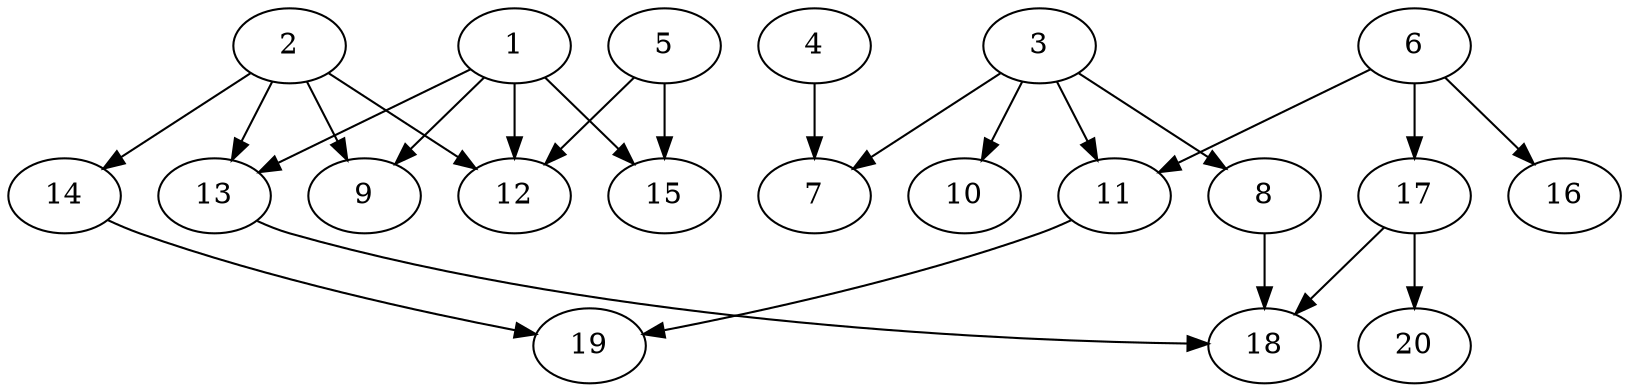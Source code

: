 // DAG automatically generated by daggen at Sat Jul 27 15:38:39 2019
// ./daggen --dot -n 20 --ccr 0.4 --fat 0.7 --regular 0.5 --density 0.4 --mindata 5242880 --maxdata 52428800 
digraph G {
  1 [size="115504640", alpha="0.04", expect_size="46201856"] 
  1 -> 9 [size ="46201856"]
  1 -> 12 [size ="46201856"]
  1 -> 13 [size ="46201856"]
  1 -> 15 [size ="46201856"]
  2 [size="84456960", alpha="0.05", expect_size="33782784"] 
  2 -> 9 [size ="33782784"]
  2 -> 12 [size ="33782784"]
  2 -> 13 [size ="33782784"]
  2 -> 14 [size ="33782784"]
  3 [size="35719680", alpha="0.11", expect_size="14287872"] 
  3 -> 7 [size ="14287872"]
  3 -> 8 [size ="14287872"]
  3 -> 10 [size ="14287872"]
  3 -> 11 [size ="14287872"]
  4 [size="72998400", alpha="0.19", expect_size="29199360"] 
  4 -> 7 [size ="29199360"]
  5 [size="109952000", alpha="0.15", expect_size="43980800"] 
  5 -> 12 [size ="43980800"]
  5 -> 15 [size ="43980800"]
  6 [size="90844160", alpha="0.05", expect_size="36337664"] 
  6 -> 11 [size ="36337664"]
  6 -> 16 [size ="36337664"]
  6 -> 17 [size ="36337664"]
  7 [size="59555840", alpha="0.06", expect_size="23822336"] 
  8 [size="42304000", alpha="0.01", expect_size="16921600"] 
  8 -> 18 [size ="16921600"]
  9 [size="125135360", alpha="0.13", expect_size="50054144"] 
  10 [size="26698240", alpha="0.12", expect_size="10679296"] 
  11 [size="121374720", alpha="0.18", expect_size="48549888"] 
  11 -> 19 [size ="48549888"]
  12 [size="24721920", alpha="0.01", expect_size="9888768"] 
  13 [size="54650880", alpha="0.00", expect_size="21860352"] 
  13 -> 18 [size ="21860352"]
  14 [size="119249920", alpha="0.02", expect_size="47699968"] 
  14 -> 19 [size ="47699968"]
  15 [size="115289600", alpha="0.09", expect_size="46115840"] 
  16 [size="87078400", alpha="0.17", expect_size="34831360"] 
  17 [size="115837440", alpha="0.16", expect_size="46334976"] 
  17 -> 18 [size ="46334976"]
  17 -> 20 [size ="46334976"]
  18 [size="34007040", alpha="0.10", expect_size="13602816"] 
  19 [size="40931840", alpha="0.15", expect_size="16372736"] 
  20 [size="117260800", alpha="0.05", expect_size="46904320"] 
}
